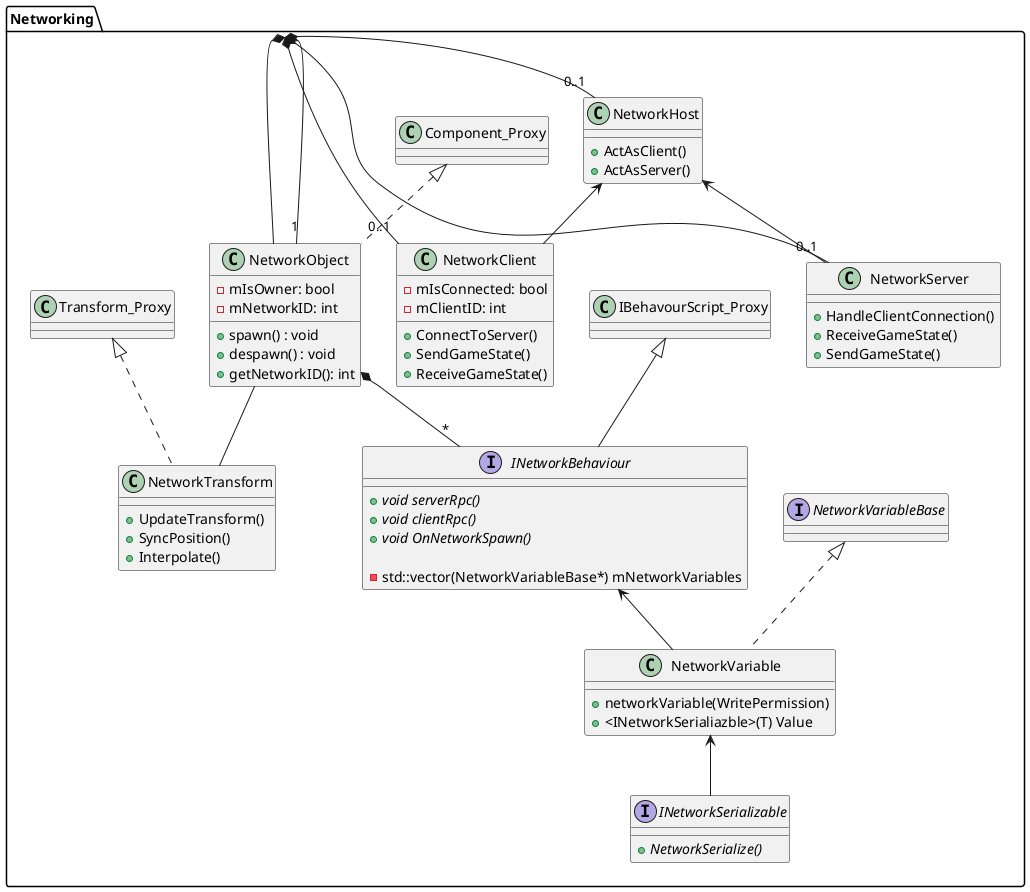 @startuml NetworkingPackageClassDiagram

package Networking{
class NetworkObject implements Component_Proxy{
    + spawn() : void
    + despawn() : void
    + getNetworkID(): int

    - mIsOwner: bool
    - mNetworkID: int
}

interface INetworkBehaviour implements IBehavourScript_Proxy{
    + {abstract} void serverRpc()
    + {abstract} void clientRpc()
    + {abstract} void OnNetworkSpawn()

    - std::vector(NetworkVariableBase*) mNetworkVariables
    
}

' Template class for network variables
class NetworkVariable implements NetworkVariableBase{
    + networkVariable(WritePermission)
    + <INetworkSerialiazble>(T) Value
    
}

class IBehavourScript_Proxy{}

' Maybe not needed
class NetworkTransform implements Transform_Proxy{
    + UpdateTransform()
    + SyncPosition()
    + Interpolate()
}

class Transform_Proxy{}

class NetworkClient {
    + ConnectToServer()
    + SendGameState()
    + ReceiveGameState()

    - mIsConnected: bool
    - mClientID: int
}

class NetworkServer {
    + HandleClientConnection()
    + ReceiveGameState()
    + SendGameState()
}

class NetworkHost {
    + ActAsClient()
    + ActAsServer()
}

' class NetworkMessage {
'     + Serialize()
'     + Deserialize()
'     + SendMessage()
'     - mMessageType: string
' }

' class NetworkSceneManager {
'     + LoadScene()
'     + SyncScene()
'     + UnloadScene()
' }

interface INetworkSerializable {
    + {abstract} NetworkSerialize()
    ' + Deserialize()
}

class Component_Proxy{
}

' NetworkManager <-- AuthorityManager

NetworkObject *-- "*" INetworkBehaviour
NetworkObject -- NetworkTransform

INetworkBehaviour <-- NetworkVariable
NetworkVariable <-- INetworkSerializable

' NetworkClient --> NetworkInputManager
' NetworkClient --> NetworkMessage
' NetworkClient --> NetworkReplicationManager

' NetworkServer --> NetworkMessage
' NetworkServer --> NetworkReplicationManager


NetworkHost <-- NetworkServer
NetworkHost <-- NetworkClient

' AuthorityManager <-- NetworkObject
' NetworkSceneManager *-- "*" NetworkObject

}

Networking *-- NetworkObject
Networking *-- "0..1"NetworkClient
Networking *-- "0..1"NetworkServer
Networking *-- "0..1"NetworkHost
' Networking *-- NetworkSceneManager
Networking *-- "1" NetworkObject

@enduml